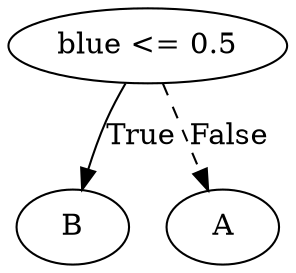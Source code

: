 digraph {
0 [label="blue <= 0.5"];
1 [label="B"];
0 -> 1 [label="True"];
2 [label="A"];
0 -> 2 [style="dashed", label="False"];

}